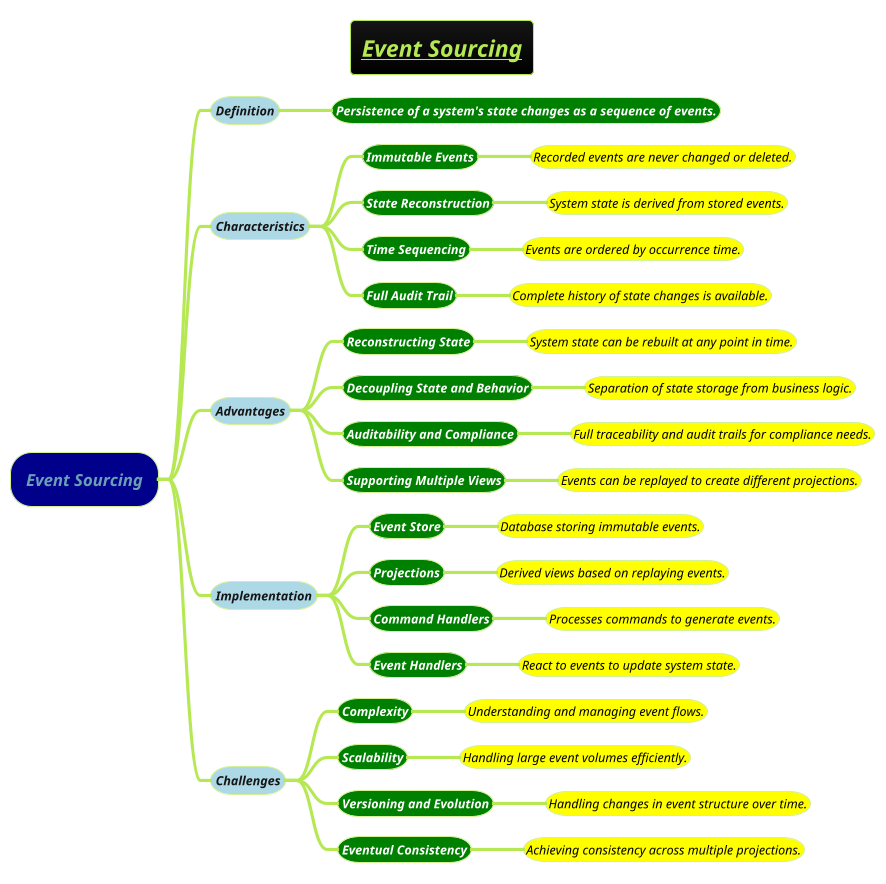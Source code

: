 @startmindmap
title =<b><u><i><size:18>Event Sourcing
!theme hacker


*[#darkblue] <i>Event Sourcing
**[#lightblue] <i><color #blac><size:12>Definition
***[#green] <b><i><color #white><size:12>Persistence of a system's state changes as a sequence of events.
**[#lightblue] <i><color #blac><size:12>Characteristics
***[#green] <b><i><color #white><size:12>Immutable Events
****[#yellow] <i><color #black><size:12>Recorded events are never changed or deleted.
***[#green] <b><i><color #white><size:12>State Reconstruction
****[#yellow] <i><color #black><size:12>System state is derived from stored events.
***[#green] <b><i><color #white><size:12>Time Sequencing
****[#yellow] <i><color #black><size:12>Events are ordered by occurrence time.
***[#green] <b><i><color #white><size:12>Full Audit Trail
****[#yellow] <i><color #black><size:12>Complete history of state changes is available.
**[#lightblue] <i><color #blac><size:12>Advantages
***[#green] <b><i><color #white><size:12>Reconstructing State
****[#yellow] <i><color #black><size:12>System state can be rebuilt at any point in time.
***[#green] <b><i><color #white><size:12>Decoupling State and Behavior
****[#yellow] <i><color #black><size:12>Separation of state storage from business logic.
***[#green] <b><i><color #white><size:12>Auditability and Compliance
****[#yellow] <i><color #black><size:12>Full traceability and audit trails for compliance needs.
***[#green] <b><i><color #white><size:12>Supporting Multiple Views
****[#yellow] <i><color #black><size:12>Events can be replayed to create different projections.
**[#lightblue] <i><color #blac><size:12>Implementation
***[#green] <b><i><color #white><size:12>Event Store
****[#yellow] <i><color #black><size:12>Database storing immutable events.
***[#green] <b><i><color #white><size:12>Projections
****[#yellow] <i><color #black><size:12>Derived views based on replaying events.
***[#green] <b><i><color #white><size:12>Command Handlers
****[#yellow] <i><color #black><size:12>Processes commands to generate events.
***[#green] <b><i><color #white><size:12>Event Handlers
****[#yellow] <i><color #black><size:12>React to events to update system state.
**[#lightblue] <i><color #blac><size:12>Challenges
***[#green] <b><i><color #white><size:12>Complexity
****[#yellow] <i><color #black><size:12>Understanding and managing event flows.
***[#green] <b><i><color #white><size:12>Scalability
****[#yellow] <i><color #black><size:12>Handling large event volumes efficiently.
***[#green] <b><i><color #white><size:12>Versioning and Evolution
****[#yellow] <i><color #black><size:12>Handling changes in event structure over time.
***[#green] <b><i><color #white><size:12>Eventual Consistency
****[#yellow] <i><color #black><size:12>Achieving consistency across multiple projections.
@endmindmap
